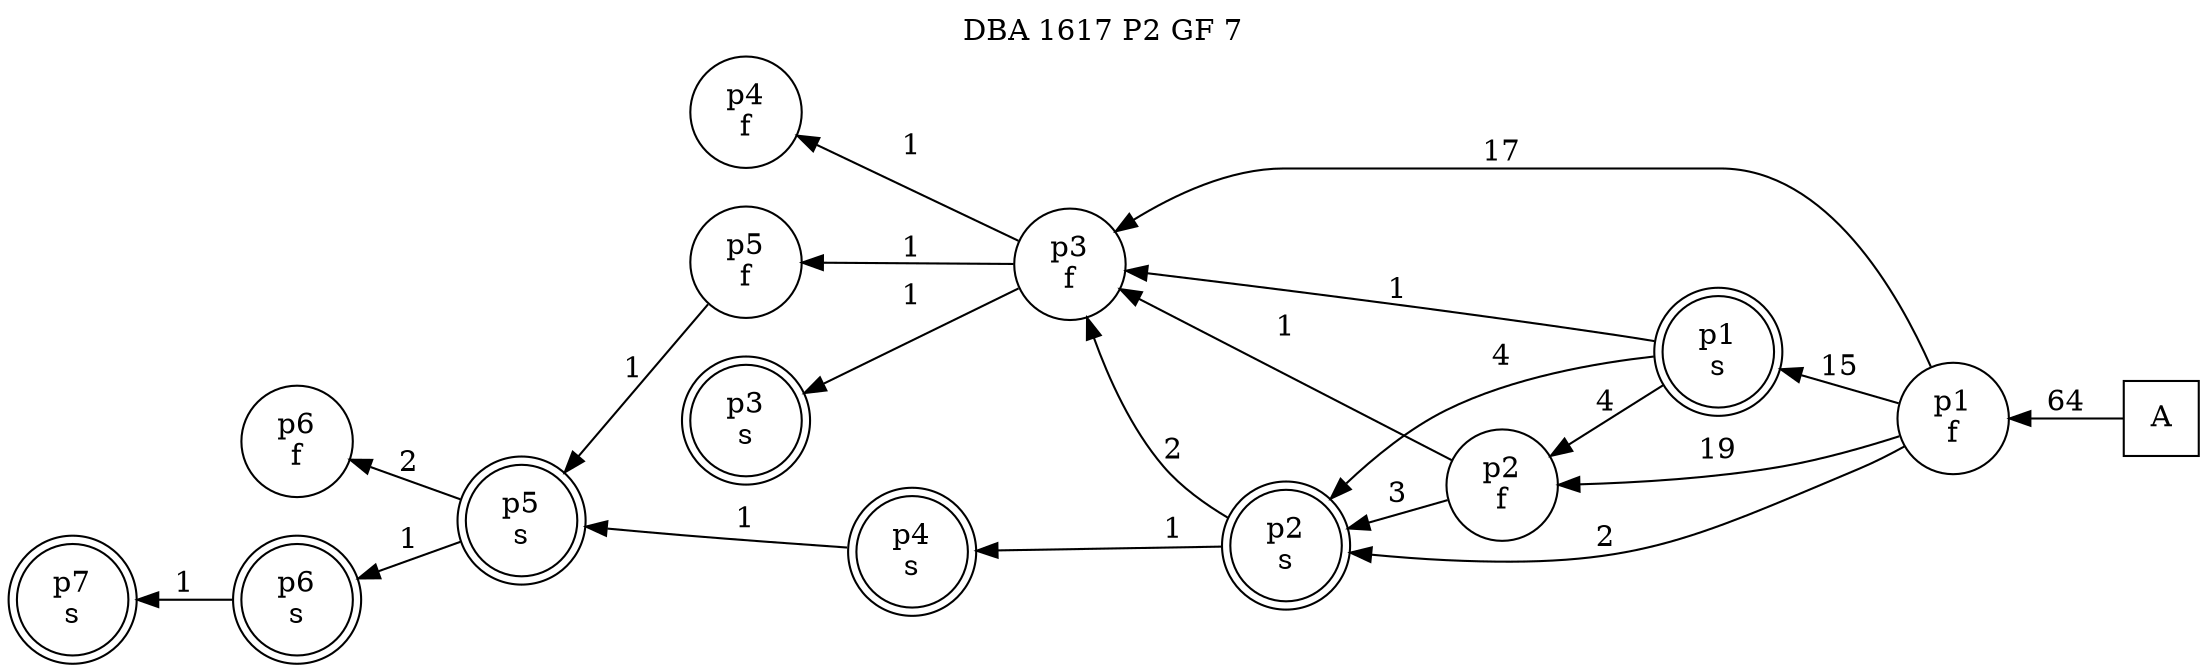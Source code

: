 digraph DBA_1617_P2_GF_7_GOOD {
labelloc="tl"
label= " DBA 1617 P2 GF 7 "
rankdir="RL";
"A" [shape="square" label="A"]
"p1_f" [shape="circle" label="p1
f"]
"p2_f" [shape="circle" label="p2
f"]
"p1_s" [shape="doublecircle" label="p1
s"]
"p2_s" [shape="doublecircle" label="p2
s"]
"p3_f" [shape="circle" label="p3
f"]
"p4_f" [shape="circle" label="p4
f"]
"p5_f" [shape="circle" label="p5
f"]
"p5_s" [shape="doublecircle" label="p5
s"]
"p6_f" [shape="circle" label="p6
f"]
"p3_s" [shape="doublecircle" label="p3
s"]
"p4_s" [shape="doublecircle" label="p4
s"]
"p6_s" [shape="doublecircle" label="p6
s"]
"p7_s" [shape="doublecircle" label="p7
s"]
"A" -> "p1_f" [ label=64]
"p1_f" -> "p2_f" [ label=19]
"p1_f" -> "p1_s" [ label=15]
"p1_f" -> "p2_s" [ label=2]
"p1_f" -> "p3_f" [ label=17]
"p2_f" -> "p2_s" [ label=3]
"p2_f" -> "p3_f" [ label=1]
"p1_s" -> "p2_f" [ label=4]
"p1_s" -> "p2_s" [ label=4]
"p1_s" -> "p3_f" [ label=1]
"p2_s" -> "p3_f" [ label=2]
"p2_s" -> "p4_s" [ label=1]
"p3_f" -> "p4_f" [ label=1]
"p3_f" -> "p5_f" [ label=1]
"p3_f" -> "p3_s" [ label=1]
"p5_f" -> "p5_s" [ label=1]
"p5_s" -> "p6_f" [ label=2]
"p5_s" -> "p6_s" [ label=1]
"p4_s" -> "p5_s" [ label=1]
"p6_s" -> "p7_s" [ label=1]
}
